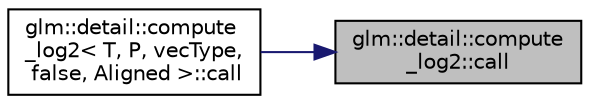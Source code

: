 digraph "glm::detail::compute_log2::call"
{
 // LATEX_PDF_SIZE
  edge [fontname="Helvetica",fontsize="10",labelfontname="Helvetica",labelfontsize="10"];
  node [fontname="Helvetica",fontsize="10",shape=record];
  rankdir="RL";
  Node1 [label="glm::detail::compute\l_log2::call",height=0.2,width=0.4,color="black", fillcolor="grey75", style="filled", fontcolor="black",tooltip=" "];
  Node1 -> Node2 [dir="back",color="midnightblue",fontsize="10",style="solid",fontname="Helvetica"];
  Node2 [label="glm::detail::compute\l_log2\< T, P, vecType,\l false, Aligned \>::call",height=0.2,width=0.4,color="black", fillcolor="white", style="filled",URL="$structglm_1_1detail_1_1compute__log2_3_01_t_00_01_p_00_01vec_type_00_01false_00_01_aligned_01_4.html#a207c0e9ebab0865aec294f9940bd9c64",tooltip=" "];
}
